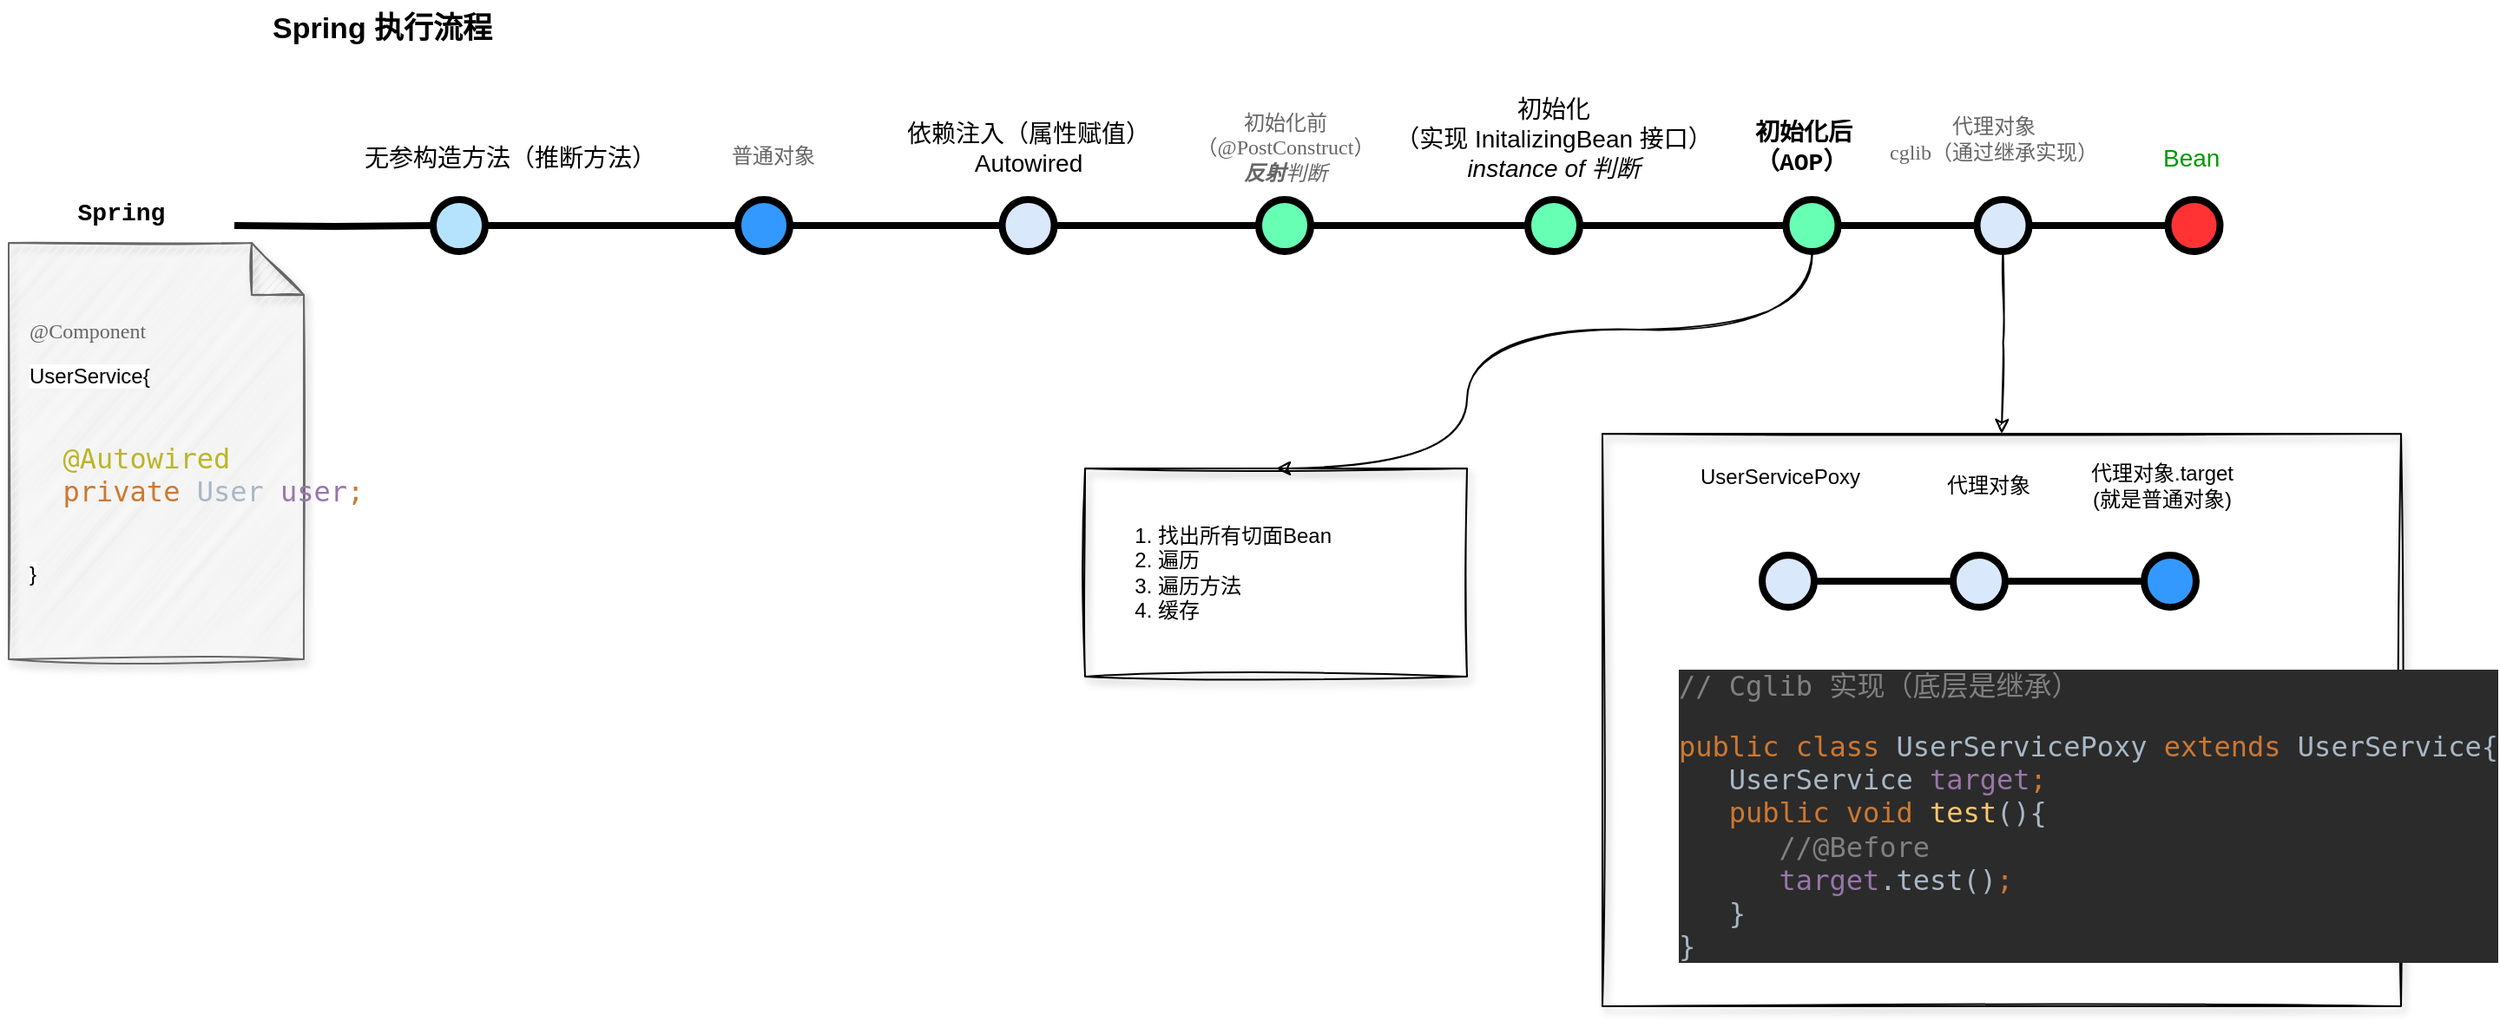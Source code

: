<mxfile version="20.5.1" type="github">
  <diagram id="yPxyJZ8AM_hMuL3Unpa9" name="simple gitflow">
    <mxGraphModel dx="1730" dy="912" grid="1" gridSize="10" guides="0" tooltips="1" connect="1" arrows="1" fold="1" page="1" pageScale="1" pageWidth="1100" pageHeight="850" math="0" shadow="0">
      <root>
        <mxCell id="0" />
        <mxCell id="1" parent="0" />
        <UserObject label="Spring 执行流程" id="9hBKPDzoitwpIBdzFDQ7-6">
          <mxCell style="text;whiteSpace=wrap;html=1;fontStyle=1;fontSize=17;" parent="1" vertex="1">
            <mxGeometry x="180" y="50" width="140" height="35" as="geometry" />
          </mxCell>
        </UserObject>
        <mxCell id="9hBKPDzoitwpIBdzFDQ7-23" value="" style="edgeStyle=orthogonalEdgeStyle;rounded=0;html=1;jettySize=auto;orthogonalLoop=1;plain-blue;endArrow=none;endFill=0;strokeWidth=4;strokeColor=#000000;" parent="1" source="9hBKPDzoitwpIBdzFDQ7-25" target="9hBKPDzoitwpIBdzFDQ7-26" edge="1">
          <mxGeometry x="304.5" y="180" as="geometry" />
        </mxCell>
        <mxCell id="9hBKPDzoitwpIBdzFDQ7-25" value="" style="verticalLabelPosition=bottom;verticalAlign=top;html=1;strokeWidth=4;shape=mxgraph.flowchart.on-page_reference;plain-blue;gradientColor=none;fillColor=#B5E3Fe;strokeColor=#000000;" parent="1" vertex="1">
          <mxGeometry x="274.5" y="165" width="30" height="30" as="geometry" />
        </mxCell>
        <mxCell id="9hBKPDzoitwpIBdzFDQ7-41" value="" style="edgeStyle=orthogonalEdgeStyle;curved=1;rounded=0;orthogonalLoop=1;jettySize=auto;html=1;endArrow=none;endFill=0;strokeWidth=4;fontFamily=Courier New;fontSize=16;" parent="1" source="9hBKPDzoitwpIBdzFDQ7-26" target="9hBKPDzoitwpIBdzFDQ7-40" edge="1">
          <mxGeometry relative="1" as="geometry" />
        </mxCell>
        <mxCell id="9hBKPDzoitwpIBdzFDQ7-26" value="" style="verticalLabelPosition=bottom;verticalAlign=top;html=1;strokeWidth=4;shape=mxgraph.flowchart.on-page_reference;plain-blue;gradientColor=none;strokeColor=#000000;fillColor=#3399FF;" parent="1" vertex="1">
          <mxGeometry x="450" y="165" width="30" height="30" as="geometry" />
        </mxCell>
        <mxCell id="9hBKPDzoitwpIBdzFDQ7-43" value="" style="edgeStyle=orthogonalEdgeStyle;curved=1;rounded=0;orthogonalLoop=1;jettySize=auto;html=1;endArrow=none;endFill=0;strokeWidth=4;fontFamily=Courier New;fontSize=16;" parent="1" source="9hBKPDzoitwpIBdzFDQ7-40" target="9hBKPDzoitwpIBdzFDQ7-42" edge="1">
          <mxGeometry relative="1" as="geometry" />
        </mxCell>
        <mxCell id="9hBKPDzoitwpIBdzFDQ7-40" value="" style="verticalLabelPosition=bottom;verticalAlign=top;html=1;strokeWidth=4;shape=mxgraph.flowchart.on-page_reference;plain-blue;gradientColor=none;strokeColor=#000000;" parent="1" vertex="1">
          <mxGeometry x="602.25" y="165" width="30" height="30" as="geometry" />
        </mxCell>
        <mxCell id="9hBKPDzoitwpIBdzFDQ7-56" value="" style="edgeStyle=orthogonalEdgeStyle;curved=1;rounded=0;orthogonalLoop=1;jettySize=auto;html=1;endArrow=none;endFill=0;strokeWidth=4;fontFamily=Courier New;fontSize=16;" parent="1" source="9hBKPDzoitwpIBdzFDQ7-42" target="9hBKPDzoitwpIBdzFDQ7-55" edge="1">
          <mxGeometry relative="1" as="geometry" />
        </mxCell>
        <mxCell id="9hBKPDzoitwpIBdzFDQ7-42" value="" style="verticalLabelPosition=bottom;verticalAlign=top;html=1;strokeWidth=4;shape=mxgraph.flowchart.on-page_reference;plain-blue;gradientColor=none;strokeColor=#000000;fillColor=#66FFB3;" parent="1" vertex="1">
          <mxGeometry x="750" y="165" width="30" height="30" as="geometry" />
        </mxCell>
        <mxCell id="2tXcn566ppJfBg0_dX7r-12" value="" style="edgeStyle=orthogonalEdgeStyle;orthogonalLoop=1;jettySize=auto;html=1;fontFamily=Georgia;fontSize=12;fontColor=#666666;curved=1;strokeWidth=4;endArrow=none;endFill=0;" edge="1" parent="1" source="9hBKPDzoitwpIBdzFDQ7-55" target="2tXcn566ppJfBg0_dX7r-11">
          <mxGeometry relative="1" as="geometry" />
        </mxCell>
        <mxCell id="9hBKPDzoitwpIBdzFDQ7-55" value="" style="verticalLabelPosition=bottom;verticalAlign=top;html=1;strokeWidth=4;shape=mxgraph.flowchart.on-page_reference;plain-blue;gradientColor=none;strokeColor=#000000;fillColor=#66FFB3;" parent="1" vertex="1">
          <mxGeometry x="905" y="165" width="30" height="30" as="geometry" />
        </mxCell>
        <mxCell id="9hBKPDzoitwpIBdzFDQ7-27" value="" style="edgeStyle=orthogonalEdgeStyle;rounded=0;html=1;jettySize=auto;orthogonalLoop=1;strokeWidth=4;endArrow=none;endFill=0;" parent="1" target="9hBKPDzoitwpIBdzFDQ7-25" edge="1">
          <mxGeometry x="204.5" y="180" as="geometry">
            <mxPoint x="160" y="180" as="sourcePoint" />
          </mxGeometry>
        </mxCell>
        <mxCell id="9hBKPDzoitwpIBdzFDQ7-28" value="Spring" style="text;html=1;strokeColor=none;fillColor=none;align=center;verticalAlign=middle;whiteSpace=wrap;overflow=hidden;fontSize=14;fontStyle=1;fontFamily=Courier New;" parent="1" vertex="1">
          <mxGeometry x="60" y="145" width="70" height="55" as="geometry" />
        </mxCell>
        <mxCell id="9hBKPDzoitwpIBdzFDQ7-35" value="初始化后&lt;br&gt;（AOP）" style="text;html=1;strokeColor=none;fillColor=none;align=left;verticalAlign=middle;whiteSpace=wrap;overflow=hidden;fontSize=14;fontStyle=1;fontFamily=Courier New;" parent="1" vertex="1">
          <mxGeometry x="1033.75" y="115" width="70" height="40" as="geometry" />
        </mxCell>
        <mxCell id="9hBKPDzoitwpIBdzFDQ7-38" value="Bean" style="text;html=1;strokeColor=none;fillColor=none;align=left;verticalAlign=middle;whiteSpace=wrap;overflow=hidden;fontSize=14;fontStyle=0;fontColor=#009900;" parent="1" vertex="1">
          <mxGeometry x="1268.75" y="130" width="40" height="20" as="geometry" />
        </mxCell>
        <mxCell id="9hBKPDzoitwpIBdzFDQ7-39" value="无参构造方法（推断方法）" style="text;html=1;strokeColor=none;fillColor=none;align=center;verticalAlign=middle;whiteSpace=wrap;overflow=hidden;fontSize=14;" parent="1" vertex="1">
          <mxGeometry x="217.88" y="130" width="201.62" height="20" as="geometry" />
        </mxCell>
        <mxCell id="9hBKPDzoitwpIBdzFDQ7-44" value="依赖注入（属性赋值）&lt;br&gt;Autowired" style="text;html=1;strokeColor=none;fillColor=none;align=center;verticalAlign=middle;whiteSpace=wrap;overflow=hidden;fontSize=14;" parent="1" vertex="1">
          <mxGeometry x="530.88" y="112.5" width="172.75" height="45" as="geometry" />
        </mxCell>
        <mxCell id="9hBKPDzoitwpIBdzFDQ7-60" value="初始化&lt;br&gt;（实现 InitalizingBean 接口）&lt;br&gt;&lt;i&gt;instance of 判断&lt;/i&gt;" style="text;html=1;strokeColor=none;fillColor=none;align=center;verticalAlign=middle;whiteSpace=wrap;overflow=hidden;fontSize=14;" parent="1" vertex="1">
          <mxGeometry x="820" y="85" width="200" height="90" as="geometry" />
        </mxCell>
        <mxCell id="2tXcn566ppJfBg0_dX7r-9" value="普通对象" style="text;html=1;align=center;verticalAlign=middle;resizable=0;points=[];autosize=1;strokeColor=none;fillColor=none;fontSize=12;fontFamily=Georgia;fontColor=#666666;" vertex="1" parent="1">
          <mxGeometry x="435" y="125" width="70" height="30" as="geometry" />
        </mxCell>
        <mxCell id="2tXcn566ppJfBg0_dX7r-10" value="初始化前&lt;br&gt;（@PostConstruct）&lt;br&gt;&lt;i&gt;&lt;b&gt;反射&lt;/b&gt;判断&lt;/i&gt;" style="text;html=1;align=center;verticalAlign=middle;resizable=0;points=[];autosize=1;strokeColor=none;fillColor=none;fontSize=12;fontFamily=Georgia;fontColor=#666666;" vertex="1" parent="1">
          <mxGeometry x="700" y="105" width="130" height="60" as="geometry" />
        </mxCell>
        <mxCell id="2tXcn566ppJfBg0_dX7r-16" value="" style="edgeStyle=orthogonalEdgeStyle;curved=1;orthogonalLoop=1;jettySize=auto;html=1;strokeWidth=4;fontFamily=Georgia;fontSize=12;fontColor=#666666;endArrow=none;endFill=0;" edge="1" parent="1" source="2tXcn566ppJfBg0_dX7r-11" target="2tXcn566ppJfBg0_dX7r-15">
          <mxGeometry relative="1" as="geometry" />
        </mxCell>
        <mxCell id="2tXcn566ppJfBg0_dX7r-43" style="edgeStyle=orthogonalEdgeStyle;rounded=0;sketch=1;orthogonalLoop=1;jettySize=auto;html=1;entryX=0.5;entryY=0;entryDx=0;entryDy=0;strokeWidth=1;endArrow=classic;endFill=1;curved=1;" edge="1" parent="1" source="2tXcn566ppJfBg0_dX7r-11" target="2tXcn566ppJfBg0_dX7r-41">
          <mxGeometry relative="1" as="geometry">
            <Array as="points">
              <mxPoint x="1069" y="240" />
              <mxPoint x="870" y="240" />
              <mxPoint x="870" y="320" />
            </Array>
          </mxGeometry>
        </mxCell>
        <mxCell id="2tXcn566ppJfBg0_dX7r-11" value="" style="verticalLabelPosition=bottom;verticalAlign=top;html=1;strokeWidth=4;shape=mxgraph.flowchart.on-page_reference;plain-blue;gradientColor=none;strokeColor=#000000;fillColor=#66FFB3;" vertex="1" parent="1">
          <mxGeometry x="1053.75" y="165" width="30" height="30" as="geometry" />
        </mxCell>
        <mxCell id="2tXcn566ppJfBg0_dX7r-19" value="" style="edgeStyle=orthogonalEdgeStyle;curved=1;orthogonalLoop=1;jettySize=auto;html=1;strokeWidth=4;fontFamily=Georgia;fontSize=12;fontColor=#666666;endArrow=none;endFill=0;" edge="1" parent="1" source="2tXcn566ppJfBg0_dX7r-15" target="2tXcn566ppJfBg0_dX7r-18">
          <mxGeometry relative="1" as="geometry" />
        </mxCell>
        <mxCell id="2tXcn566ppJfBg0_dX7r-40" style="edgeStyle=orthogonalEdgeStyle;rounded=0;orthogonalLoop=1;jettySize=auto;html=1;exitX=0.5;exitY=1;exitDx=0;exitDy=0;exitPerimeter=0;entryX=0.5;entryY=0;entryDx=0;entryDy=0;strokeWidth=1;endArrow=classic;endFill=1;sketch=1;" edge="1" parent="1" source="2tXcn566ppJfBg0_dX7r-15" target="2tXcn566ppJfBg0_dX7r-39">
          <mxGeometry relative="1" as="geometry" />
        </mxCell>
        <mxCell id="2tXcn566ppJfBg0_dX7r-15" value="" style="verticalLabelPosition=bottom;verticalAlign=top;html=1;strokeWidth=4;shape=mxgraph.flowchart.on-page_reference;plain-blue;gradientColor=none;strokeColor=#000000;" vertex="1" parent="1">
          <mxGeometry x="1163.75" y="165" width="30" height="30" as="geometry" />
        </mxCell>
        <mxCell id="2tXcn566ppJfBg0_dX7r-17" value="代理对象&lt;br&gt;cglib（通过继承实现）" style="text;html=1;align=center;verticalAlign=middle;resizable=0;points=[];autosize=1;strokeColor=none;fillColor=none;fontSize=12;fontFamily=Georgia;fontColor=#666666;" vertex="1" parent="1">
          <mxGeometry x="1102.5" y="110" width="140" height="40" as="geometry" />
        </mxCell>
        <mxCell id="2tXcn566ppJfBg0_dX7r-18" value="" style="verticalLabelPosition=bottom;verticalAlign=top;html=1;strokeWidth=4;shape=mxgraph.flowchart.on-page_reference;plain-blue;gradientColor=none;strokeColor=#000000;fillColor=#FF3333;" vertex="1" parent="1">
          <mxGeometry x="1273.75" y="165" width="30" height="30" as="geometry" />
        </mxCell>
        <mxCell id="2tXcn566ppJfBg0_dX7r-24" value="" style="group" vertex="1" connectable="0" parent="1">
          <mxGeometry x="30" y="190" width="170" height="240" as="geometry" />
        </mxCell>
        <mxCell id="2tXcn566ppJfBg0_dX7r-2" value="&lt;pre style=&quot;&quot;&gt;&lt;/pre&gt;" style="shape=note;html=1;backgroundOutline=1;darkOpacity=0.05;align=left;whiteSpace=wrap;labelBackgroundColor=default;size=30;horizontal=1;shadow=1;sketch=1;fillColor=#f5f5f5;strokeColor=#666666;fontColor=#333333;" vertex="1" parent="2tXcn566ppJfBg0_dX7r-24">
          <mxGeometry width="170" height="240" as="geometry" />
        </mxCell>
        <mxCell id="2tXcn566ppJfBg0_dX7r-23" value="&lt;pre style=&quot;color: rgb(0, 0, 0); font-size: 12px; font-style: normal; font-variant-ligatures: normal; font-variant-caps: normal; font-weight: 400; letter-spacing: normal; orphans: 2; text-align: left; text-indent: 0px; text-transform: none; widows: 2; word-spacing: 0px; -webkit-text-stroke-width: 0px; text-decoration-thickness: initial; text-decoration-style: initial; text-decoration-color: initial;&quot;&gt;&lt;font style=&quot;font-size: 12px;&quot; color=&quot;#666666&quot;&gt;&lt;font style=&quot;line-height: 0; font-size: 12px;&quot; face=&quot;Times New Roman&quot;&gt;@&lt;/font&gt;&lt;font style=&quot;line-height: 0; font-size: 12px;&quot; face=&quot;Georgia&quot;&gt;Component&lt;/font&gt;&lt;/font&gt;&lt;/pre&gt;&lt;span style=&quot;color: rgb(0, 0, 0); font-family: Helvetica; font-size: 12px; font-style: normal; font-variant-ligatures: normal; font-variant-caps: normal; font-weight: 400; letter-spacing: normal; orphans: 2; text-align: left; text-indent: 0px; text-transform: none; widows: 2; word-spacing: 0px; -webkit-text-stroke-width: 0px; background-color: rgb(255, 255, 255); text-decoration-thickness: initial; text-decoration-style: initial; text-decoration-color: initial; float: none; display: inline !important;&quot;&gt;UserService{&lt;/span&gt;&lt;br style=&quot;color: rgb(0, 0, 0); font-family: Helvetica; font-size: 12px; font-style: normal; font-variant-ligatures: normal; font-variant-caps: normal; font-weight: 400; letter-spacing: normal; orphans: 2; text-align: left; text-indent: 0px; text-transform: none; widows: 2; word-spacing: 0px; -webkit-text-stroke-width: 0px; text-decoration-thickness: initial; text-decoration-style: initial; text-decoration-color: initial;&quot;&gt;&lt;br style=&quot;color: rgb(0, 0, 0); font-family: Helvetica; font-size: 12px; font-style: normal; font-variant-ligatures: normal; font-variant-caps: normal; font-weight: 400; letter-spacing: normal; orphans: 2; text-align: left; text-indent: 0px; text-transform: none; widows: 2; word-spacing: 0px; -webkit-text-stroke-width: 0px; text-decoration-thickness: initial; text-decoration-style: initial; text-decoration-color: initial;&quot;&gt;&lt;pre style=&quot;font-style: normal; font-variant-ligatures: normal; font-variant-caps: normal; font-weight: 400; letter-spacing: normal; orphans: 2; text-align: left; text-indent: 0px; text-transform: none; widows: 2; word-spacing: 0px; -webkit-text-stroke-width: 0px; text-decoration-thickness: initial; text-decoration-style: initial; text-decoration-color: initial; color: rgb(169, 183, 198); font-family: &amp;quot;JetBrains Mono&amp;quot;, monospace; font-size: 12pt;&quot;&gt;&lt;span style=&quot;color: rgb(187, 181, 41);&quot;&gt;  @Autowired&lt;br&gt;&lt;/span&gt;&lt;span style=&quot;color: rgb(204, 120, 50);&quot;&gt;  private &lt;/span&gt;User &lt;span style=&quot;color: rgb(152, 118, 170);&quot;&gt;user&lt;/span&gt;&lt;span style=&quot;color: rgb(204, 120, 50);&quot;&gt;;&lt;/span&gt;&lt;/pre&gt;&lt;br style=&quot;color: rgb(0, 0, 0); font-family: Helvetica; font-size: 12px; font-style: normal; font-variant-ligatures: normal; font-variant-caps: normal; font-weight: 400; letter-spacing: normal; orphans: 2; text-align: left; text-indent: 0px; text-transform: none; widows: 2; word-spacing: 0px; -webkit-text-stroke-width: 0px; text-decoration-thickness: initial; text-decoration-style: initial; text-decoration-color: initial;&quot;&gt;&lt;span style=&quot;color: rgb(0, 0, 0); font-family: Helvetica; font-size: 12px; font-style: normal; font-variant-ligatures: normal; font-variant-caps: normal; font-weight: 400; letter-spacing: normal; orphans: 2; text-align: left; text-indent: 0px; text-transform: none; widows: 2; word-spacing: 0px; -webkit-text-stroke-width: 0px; background-color: rgb(255, 255, 255); text-decoration-thickness: initial; text-decoration-style: initial; text-decoration-color: initial; float: none; display: inline !important;&quot;&gt;}&lt;/span&gt;" style="text;whiteSpace=wrap;html=1;fontSize=12;fontFamily=Georgia;fontColor=#666666;" vertex="1" parent="2tXcn566ppJfBg0_dX7r-24">
          <mxGeometry x="10" y="25" width="150" height="190" as="geometry" />
        </mxCell>
        <mxCell id="2tXcn566ppJfBg0_dX7r-41" value="&lt;ol&gt;&lt;li&gt;找出所有切面Bean&lt;/li&gt;&lt;li&gt;遍历&lt;/li&gt;&lt;li&gt;遍历方法&lt;/li&gt;&lt;li&gt;缓存&lt;/li&gt;&lt;/ol&gt;" style="rounded=0;whiteSpace=wrap;html=1;fillColor=none;sketch=1;glass=0;shadow=1;align=left;" vertex="1" parent="1">
          <mxGeometry x="650" y="320" width="220" height="120" as="geometry" />
        </mxCell>
        <mxCell id="2tXcn566ppJfBg0_dX7r-42" value="" style="group" vertex="1" connectable="0" parent="1">
          <mxGeometry x="948" y="300" width="460" height="330" as="geometry" />
        </mxCell>
        <mxCell id="2tXcn566ppJfBg0_dX7r-28" value="" style="verticalLabelPosition=bottom;verticalAlign=top;html=1;strokeWidth=4;shape=mxgraph.flowchart.on-page_reference;plain-blue;gradientColor=none;strokeColor=#000000;" vertex="1" parent="2tXcn566ppJfBg0_dX7r-42">
          <mxGeometry x="92" y="70" width="30" height="30" as="geometry" />
        </mxCell>
        <mxCell id="2tXcn566ppJfBg0_dX7r-29" value="" style="verticalLabelPosition=bottom;verticalAlign=top;html=1;strokeWidth=4;shape=mxgraph.flowchart.on-page_reference;plain-blue;gradientColor=none;strokeColor=#000000;" vertex="1" parent="2tXcn566ppJfBg0_dX7r-42">
          <mxGeometry x="202" y="70" width="30" height="30" as="geometry" />
        </mxCell>
        <mxCell id="2tXcn566ppJfBg0_dX7r-30" value="" style="edgeStyle=orthogonalEdgeStyle;rounded=0;orthogonalLoop=1;jettySize=auto;html=1;endArrow=none;endFill=0;strokeWidth=4;" edge="1" parent="2tXcn566ppJfBg0_dX7r-42" source="2tXcn566ppJfBg0_dX7r-28" target="2tXcn566ppJfBg0_dX7r-29">
          <mxGeometry relative="1" as="geometry" />
        </mxCell>
        <mxCell id="2tXcn566ppJfBg0_dX7r-33" value="UserServicePoxy" style="text;html=1;align=center;verticalAlign=middle;resizable=0;points=[];autosize=1;strokeColor=none;fillColor=none;" vertex="1" parent="2tXcn566ppJfBg0_dX7r-42">
          <mxGeometry x="42" y="10" width="120" height="30" as="geometry" />
        </mxCell>
        <mxCell id="2tXcn566ppJfBg0_dX7r-34" value="代理对象" style="text;html=1;align=center;verticalAlign=middle;resizable=0;points=[];autosize=1;strokeColor=none;fillColor=none;" vertex="1" parent="2tXcn566ppJfBg0_dX7r-42">
          <mxGeometry x="187" y="15" width="70" height="30" as="geometry" />
        </mxCell>
        <mxCell id="2tXcn566ppJfBg0_dX7r-35" value="" style="verticalLabelPosition=bottom;verticalAlign=top;html=1;strokeWidth=4;shape=mxgraph.flowchart.on-page_reference;plain-blue;gradientColor=none;strokeColor=#000000;fillColor=#3399FF;" vertex="1" parent="2tXcn566ppJfBg0_dX7r-42">
          <mxGeometry x="312" y="70" width="30" height="30" as="geometry" />
        </mxCell>
        <mxCell id="2tXcn566ppJfBg0_dX7r-36" value="" style="edgeStyle=orthogonalEdgeStyle;rounded=0;orthogonalLoop=1;jettySize=auto;html=1;strokeWidth=4;endArrow=none;endFill=0;" edge="1" parent="2tXcn566ppJfBg0_dX7r-42" source="2tXcn566ppJfBg0_dX7r-29" target="2tXcn566ppJfBg0_dX7r-35">
          <mxGeometry relative="1" as="geometry" />
        </mxCell>
        <mxCell id="2tXcn566ppJfBg0_dX7r-37" value="代理对象.target &lt;br&gt;(就是普通对象)" style="text;html=1;align=center;verticalAlign=middle;resizable=0;points=[];autosize=1;strokeColor=none;fillColor=none;" vertex="1" parent="2tXcn566ppJfBg0_dX7r-42">
          <mxGeometry x="267" y="10" width="110" height="40" as="geometry" />
        </mxCell>
        <mxCell id="2tXcn566ppJfBg0_dX7r-39" value="" style="rounded=0;whiteSpace=wrap;html=1;fillColor=none;sketch=1;glass=0;shadow=1;" vertex="1" parent="2tXcn566ppJfBg0_dX7r-42">
          <mxGeometry width="460" height="330" as="geometry" />
        </mxCell>
        <mxCell id="2tXcn566ppJfBg0_dX7r-38" value="&lt;p style=&quot;line-height: 1.4;&quot;&gt;&lt;/p&gt;&lt;pre style=&quot;background-color:#2b2b2b;color:#a9b7c6;font-family:&#39;JetBrains Mono&#39;,monospace;font-size:12.0pt;&quot;&gt;&lt;pre style=&quot;font-family: &amp;quot;JetBrains Mono&amp;quot;, monospace; font-size: 12pt;&quot;&gt;&lt;pre style=&quot;font-size: 12pt; font-family: &amp;quot;JetBrains Mono&amp;quot;, monospace;&quot;&gt;&lt;span style=&quot;color: rgb(128, 128, 128);&quot;&gt;// Cglib 实现（底层是继承）&lt;/span&gt;&lt;/pre&gt;&lt;/pre&gt;&lt;pre style=&quot;font-family: &amp;quot;JetBrains Mono&amp;quot;, monospace; font-size: 12pt;&quot;&gt;&lt;span style=&quot;color: rgb(204, 120, 50);&quot;&gt;public class &lt;/span&gt;UserServicePoxy &lt;span style=&quot;color: rgb(204, 120, 50);&quot;&gt;extends &lt;/span&gt;UserService{&lt;br&gt;   UserService &lt;span style=&quot;color: rgb(152, 118, 170);&quot;&gt;target&lt;/span&gt;&lt;span style=&quot;color: rgb(204, 120, 50);&quot;&gt;;&lt;br&gt;&lt;/span&gt;&lt;span style=&quot;color: rgb(204, 120, 50);&quot;&gt;   public void &lt;/span&gt;&lt;span style=&quot;color: rgb(255, 198, 109);&quot;&gt;test&lt;/span&gt;(){&lt;br&gt;      &lt;span style=&quot;color: rgb(128, 128, 128);&quot;&gt;//@Before&lt;br&gt;&lt;/span&gt;&lt;span style=&quot;color: rgb(128, 128, 128);&quot;&gt;      &lt;/span&gt;&lt;span style=&quot;color: rgb(152, 118, 170);&quot;&gt;target&lt;/span&gt;.test()&lt;span style=&quot;color: rgb(204, 120, 50);&quot;&gt;;&lt;br&gt;&lt;/span&gt;&lt;span style=&quot;color: rgb(204, 120, 50);&quot;&gt;   &lt;/span&gt;}&lt;br&gt;}&lt;/pre&gt;&lt;/pre&gt;&lt;p&gt;&lt;/p&gt;" style="text;html=1;strokeColor=none;fillColor=none;align=left;verticalAlign=middle;whiteSpace=wrap;rounded=0;" vertex="1" parent="2tXcn566ppJfBg0_dX7r-42">
          <mxGeometry x="42" y="150" width="390" height="140" as="geometry" />
        </mxCell>
      </root>
    </mxGraphModel>
  </diagram>
</mxfile>
